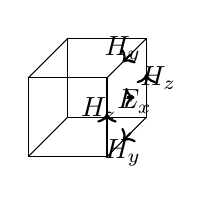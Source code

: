 \begin{tikzpicture}

    \draw (0,0)--(1,0)--(1,1)--(0,1)--(0,0);
    \draw (0.5,0.5)--(1.5,0.5)--(1.5,1.5)--(0.5,1.5)--(0.5,0.5);

    \draw (0,0)--(0.5,0.5);
    \draw (1,1)--(1.5,1.5);
    \draw(1,0)--(1.5,0.5);
    \draw(0,1)--(0.5,1.5);

    \draw[thick,<-] (1,0.55)--(1,0.45);
    \draw[thick,<-] (1.5,1.05)--(1.5,0.95);
    \draw[thick,<-] (1.2,1.2)--(1.3,1.3);
    \draw[thick,<-] (1.2,0.2)--(1.3,0.3);
    \node at (1.2,0.05) {$H_y$};
    \node at (1.2,1.35) {$H_y$};
    \node at (1.65,1) {$H_z$};
    \node at (0.90,0.6) {$H_z$};

    \draw[thick,->] (1.25,0.75)--(1.35,0.75);
    \node at (1.35, 0.7) {$E_x$};
\end{tikzpicture}
